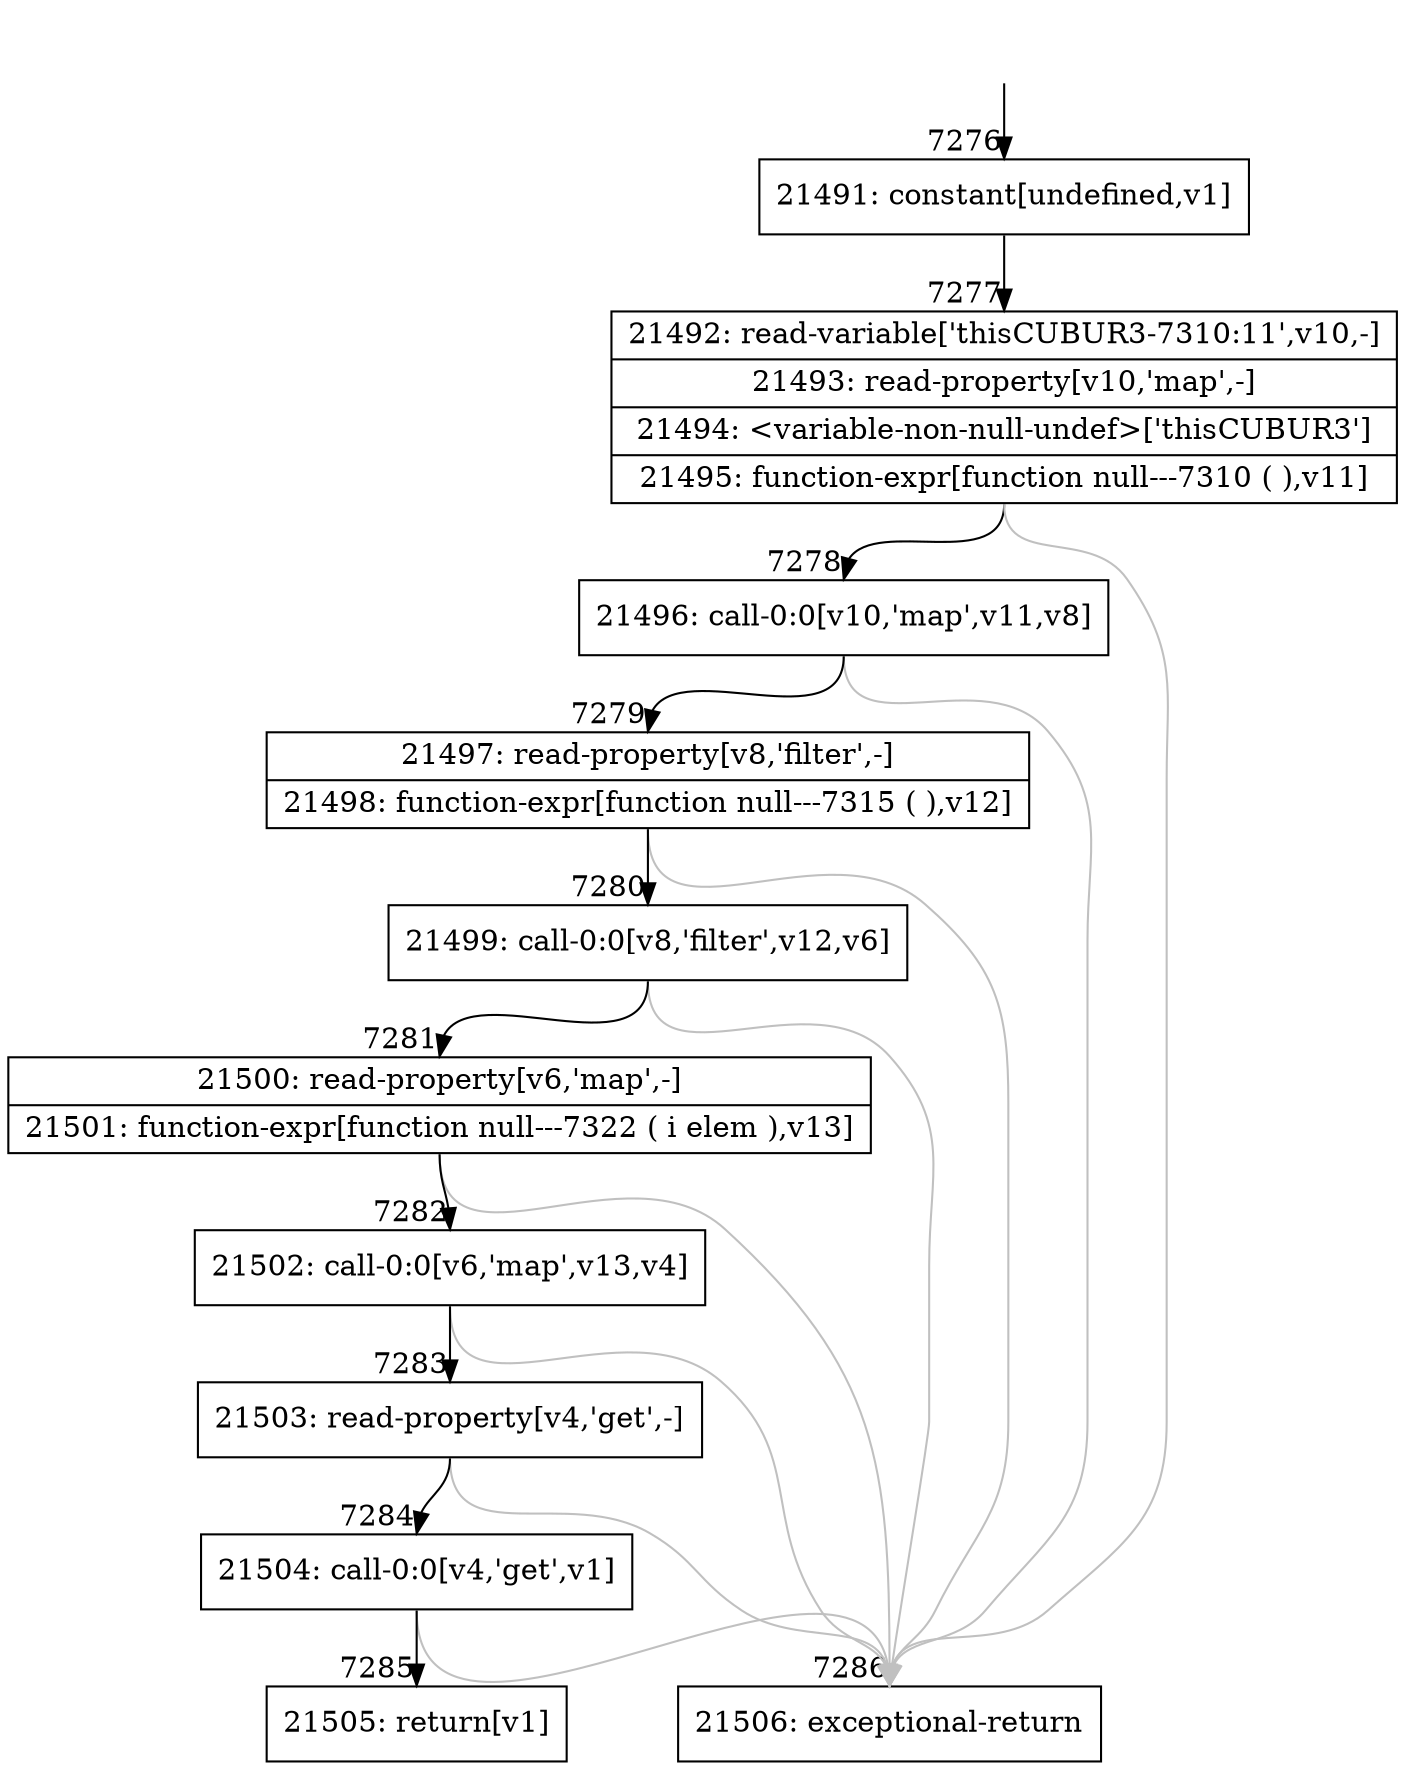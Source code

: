 digraph {
rankdir="TD"
BB_entry454[shape=none,label=""];
BB_entry454 -> BB7276 [tailport=s, headport=n, headlabel="    7276"]
BB7276 [shape=record label="{21491: constant[undefined,v1]}" ] 
BB7276 -> BB7277 [tailport=s, headport=n, headlabel="      7277"]
BB7277 [shape=record label="{21492: read-variable['thisCUBUR3-7310:11',v10,-]|21493: read-property[v10,'map',-]|21494: \<variable-non-null-undef\>['thisCUBUR3']|21495: function-expr[function null---7310 ( ),v11]}" ] 
BB7277 -> BB7278 [tailport=s, headport=n, headlabel="      7278"]
BB7277 -> BB7286 [tailport=s, headport=n, color=gray, headlabel="      7286"]
BB7278 [shape=record label="{21496: call-0:0[v10,'map',v11,v8]}" ] 
BB7278 -> BB7279 [tailport=s, headport=n, headlabel="      7279"]
BB7278 -> BB7286 [tailport=s, headport=n, color=gray]
BB7279 [shape=record label="{21497: read-property[v8,'filter',-]|21498: function-expr[function null---7315 ( ),v12]}" ] 
BB7279 -> BB7280 [tailport=s, headport=n, headlabel="      7280"]
BB7279 -> BB7286 [tailport=s, headport=n, color=gray]
BB7280 [shape=record label="{21499: call-0:0[v8,'filter',v12,v6]}" ] 
BB7280 -> BB7281 [tailport=s, headport=n, headlabel="      7281"]
BB7280 -> BB7286 [tailport=s, headport=n, color=gray]
BB7281 [shape=record label="{21500: read-property[v6,'map',-]|21501: function-expr[function null---7322 ( i elem ),v13]}" ] 
BB7281 -> BB7282 [tailport=s, headport=n, headlabel="      7282"]
BB7281 -> BB7286 [tailport=s, headport=n, color=gray]
BB7282 [shape=record label="{21502: call-0:0[v6,'map',v13,v4]}" ] 
BB7282 -> BB7283 [tailport=s, headport=n, headlabel="      7283"]
BB7282 -> BB7286 [tailport=s, headport=n, color=gray]
BB7283 [shape=record label="{21503: read-property[v4,'get',-]}" ] 
BB7283 -> BB7284 [tailport=s, headport=n, headlabel="      7284"]
BB7283 -> BB7286 [tailport=s, headport=n, color=gray]
BB7284 [shape=record label="{21504: call-0:0[v4,'get',v1]}" ] 
BB7284 -> BB7285 [tailport=s, headport=n, headlabel="      7285"]
BB7284 -> BB7286 [tailport=s, headport=n, color=gray]
BB7285 [shape=record label="{21505: return[v1]}" ] 
BB7286 [shape=record label="{21506: exceptional-return}" ] 
}
